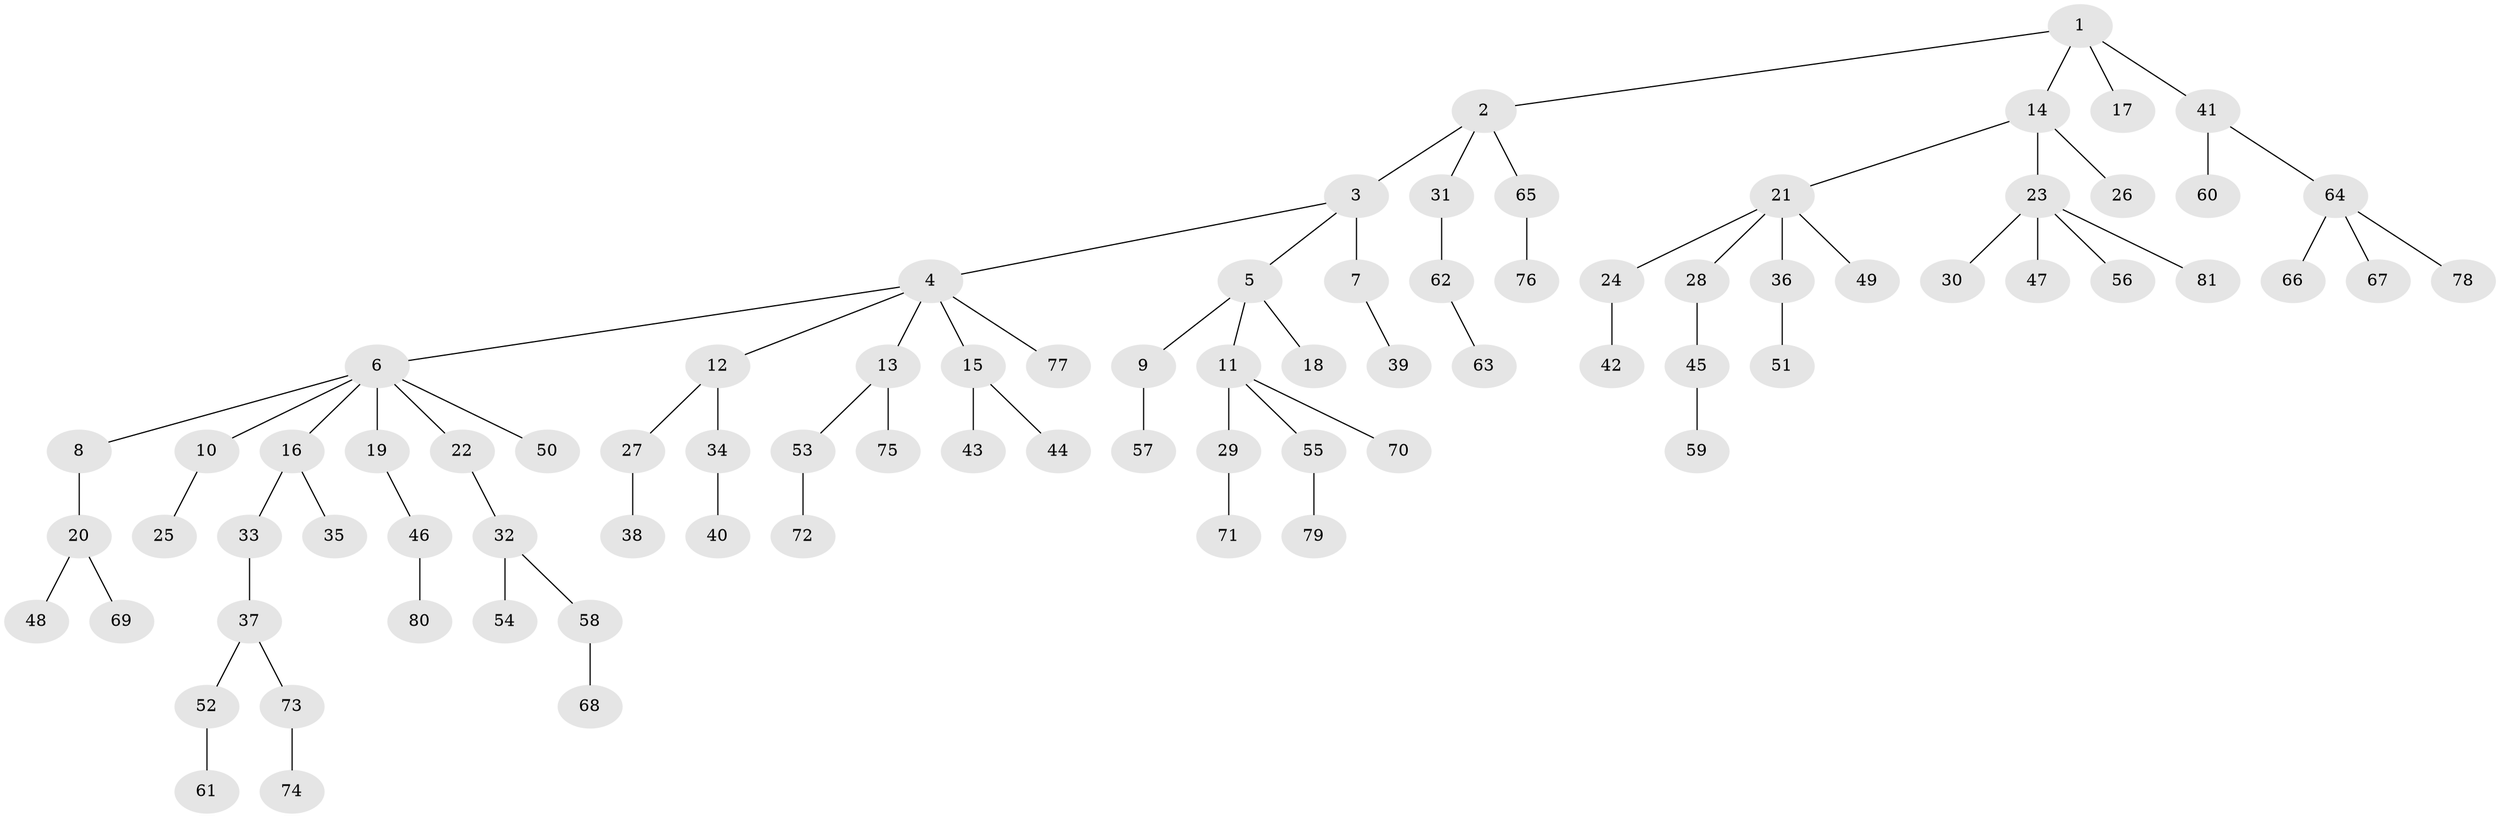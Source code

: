 // coarse degree distribution, {6: 0.037037037037037035, 4: 0.07407407407407407, 5: 0.037037037037037035, 3: 0.09259259259259259, 1: 0.5370370370370371, 2: 0.2222222222222222}
// Generated by graph-tools (version 1.1) at 2025/52/02/27/25 19:52:11]
// undirected, 81 vertices, 80 edges
graph export_dot {
graph [start="1"]
  node [color=gray90,style=filled];
  1;
  2;
  3;
  4;
  5;
  6;
  7;
  8;
  9;
  10;
  11;
  12;
  13;
  14;
  15;
  16;
  17;
  18;
  19;
  20;
  21;
  22;
  23;
  24;
  25;
  26;
  27;
  28;
  29;
  30;
  31;
  32;
  33;
  34;
  35;
  36;
  37;
  38;
  39;
  40;
  41;
  42;
  43;
  44;
  45;
  46;
  47;
  48;
  49;
  50;
  51;
  52;
  53;
  54;
  55;
  56;
  57;
  58;
  59;
  60;
  61;
  62;
  63;
  64;
  65;
  66;
  67;
  68;
  69;
  70;
  71;
  72;
  73;
  74;
  75;
  76;
  77;
  78;
  79;
  80;
  81;
  1 -- 2;
  1 -- 14;
  1 -- 17;
  1 -- 41;
  2 -- 3;
  2 -- 31;
  2 -- 65;
  3 -- 4;
  3 -- 5;
  3 -- 7;
  4 -- 6;
  4 -- 12;
  4 -- 13;
  4 -- 15;
  4 -- 77;
  5 -- 9;
  5 -- 11;
  5 -- 18;
  6 -- 8;
  6 -- 10;
  6 -- 16;
  6 -- 19;
  6 -- 22;
  6 -- 50;
  7 -- 39;
  8 -- 20;
  9 -- 57;
  10 -- 25;
  11 -- 29;
  11 -- 55;
  11 -- 70;
  12 -- 27;
  12 -- 34;
  13 -- 53;
  13 -- 75;
  14 -- 21;
  14 -- 23;
  14 -- 26;
  15 -- 43;
  15 -- 44;
  16 -- 33;
  16 -- 35;
  19 -- 46;
  20 -- 48;
  20 -- 69;
  21 -- 24;
  21 -- 28;
  21 -- 36;
  21 -- 49;
  22 -- 32;
  23 -- 30;
  23 -- 47;
  23 -- 56;
  23 -- 81;
  24 -- 42;
  27 -- 38;
  28 -- 45;
  29 -- 71;
  31 -- 62;
  32 -- 54;
  32 -- 58;
  33 -- 37;
  34 -- 40;
  36 -- 51;
  37 -- 52;
  37 -- 73;
  41 -- 60;
  41 -- 64;
  45 -- 59;
  46 -- 80;
  52 -- 61;
  53 -- 72;
  55 -- 79;
  58 -- 68;
  62 -- 63;
  64 -- 66;
  64 -- 67;
  64 -- 78;
  65 -- 76;
  73 -- 74;
}
